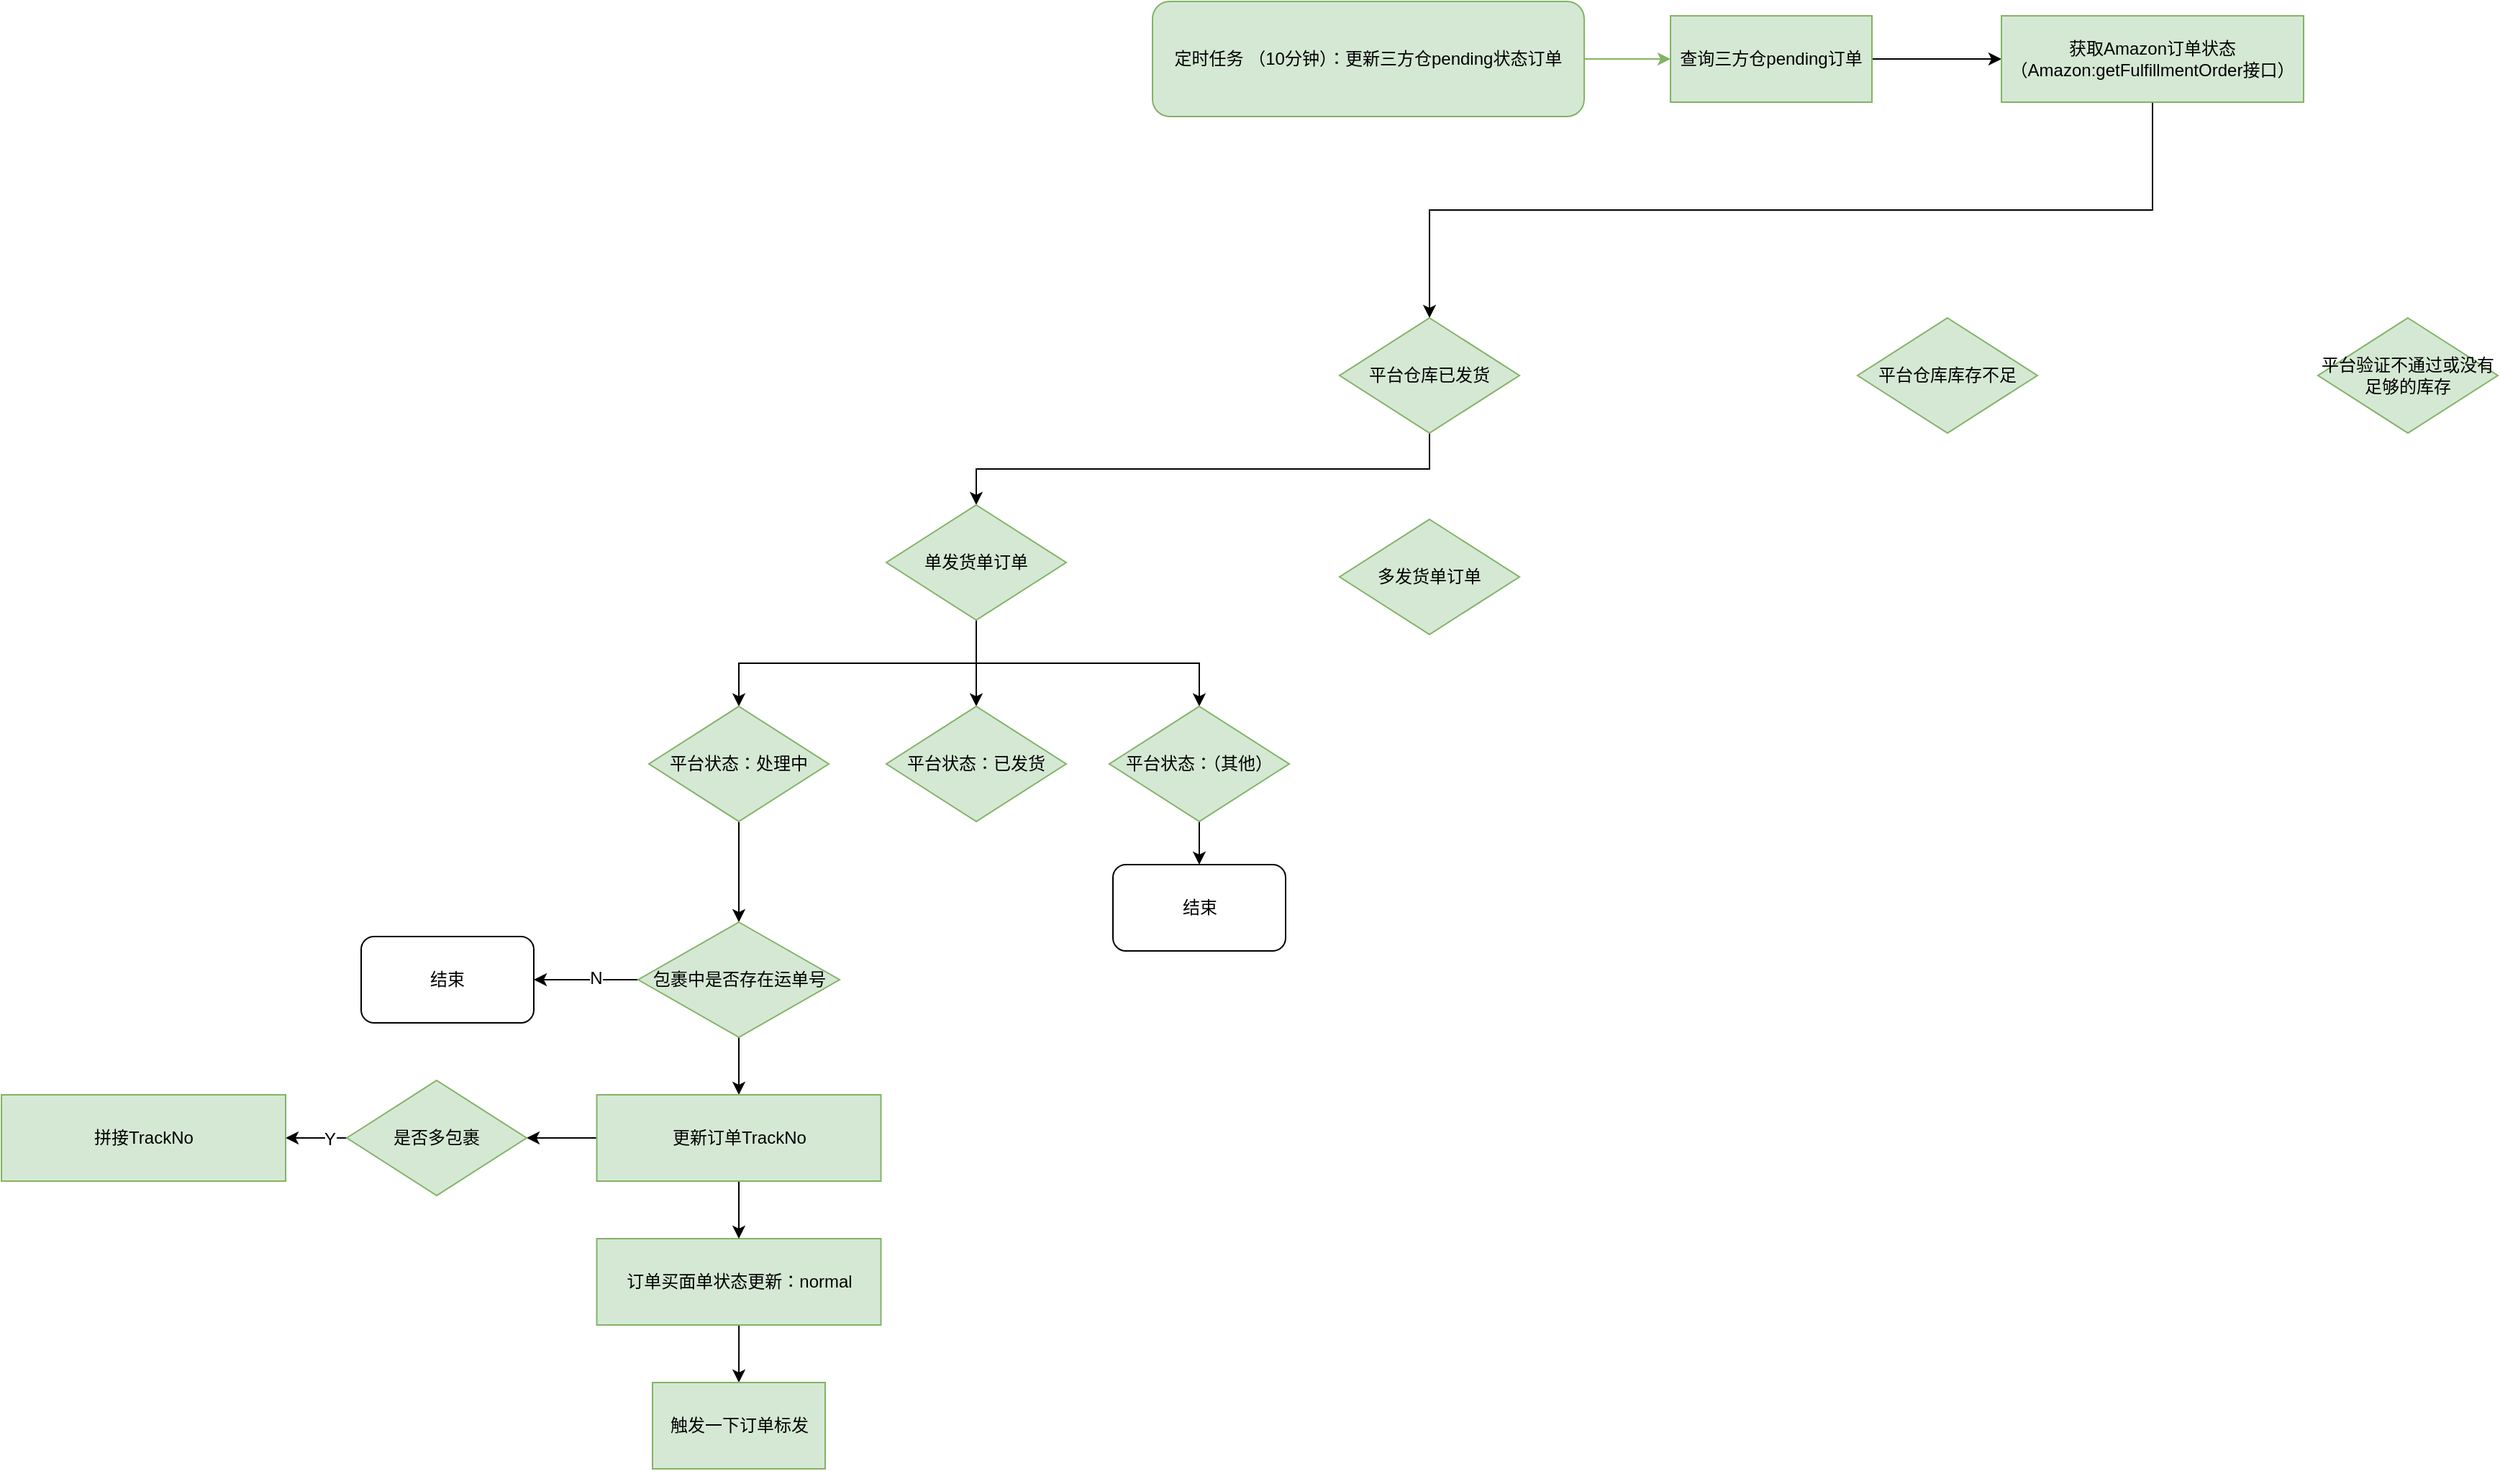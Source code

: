 <mxfile version="22.1.21" type="github">
  <diagram name="第 1 页" id="DjC-uu0HWlUSxknO-YOr">
    <mxGraphModel dx="2634" dy="792" grid="1" gridSize="10" guides="1" tooltips="1" connect="1" arrows="1" fold="1" page="1" pageScale="1" pageWidth="1200" pageHeight="1920" math="0" shadow="0">
      <root>
        <mxCell id="0" />
        <mxCell id="1" parent="0" />
        <mxCell id="fzApZML8VOYT9ygIM06l-5" style="edgeStyle=orthogonalEdgeStyle;rounded=0;orthogonalLoop=1;jettySize=auto;html=1;exitX=1;exitY=0.5;exitDx=0;exitDy=0;fontFamily=Helvetica;fontSize=12;fontColor=default;fillColor=#d5e8d4;strokeColor=#82b366;" edge="1" parent="1" source="fzApZML8VOYT9ygIM06l-3" target="fzApZML8VOYT9ygIM06l-4">
          <mxGeometry relative="1" as="geometry" />
        </mxCell>
        <mxCell id="fzApZML8VOYT9ygIM06l-3" value="定时任务 （10分钟）：更新三方仓pending状态订单" style="rounded=1;whiteSpace=wrap;html=1;strokeColor=#82b366;align=center;verticalAlign=middle;fontFamily=Helvetica;fontSize=12;fillColor=#d5e8d4;" vertex="1" parent="1">
          <mxGeometry x="-190" y="200" width="300" height="80" as="geometry" />
        </mxCell>
        <mxCell id="fzApZML8VOYT9ygIM06l-7" value="" style="edgeStyle=orthogonalEdgeStyle;rounded=0;orthogonalLoop=1;jettySize=auto;html=1;fontFamily=Helvetica;fontSize=12;fontColor=default;" edge="1" parent="1" source="fzApZML8VOYT9ygIM06l-4" target="fzApZML8VOYT9ygIM06l-6">
          <mxGeometry relative="1" as="geometry" />
        </mxCell>
        <mxCell id="fzApZML8VOYT9ygIM06l-4" value="查询三方仓pending订单" style="rounded=0;whiteSpace=wrap;html=1;strokeColor=#82b366;align=center;verticalAlign=middle;fontFamily=Helvetica;fontSize=12;fillColor=#d5e8d4;" vertex="1" parent="1">
          <mxGeometry x="170" y="210" width="140" height="60" as="geometry" />
        </mxCell>
        <mxCell id="fzApZML8VOYT9ygIM06l-12" style="edgeStyle=orthogonalEdgeStyle;rounded=0;orthogonalLoop=1;jettySize=auto;html=1;exitX=0.5;exitY=1;exitDx=0;exitDy=0;entryX=0.5;entryY=0;entryDx=0;entryDy=0;fontFamily=Helvetica;fontSize=12;fontColor=default;" edge="1" parent="1" source="fzApZML8VOYT9ygIM06l-6" target="fzApZML8VOYT9ygIM06l-8">
          <mxGeometry relative="1" as="geometry" />
        </mxCell>
        <mxCell id="fzApZML8VOYT9ygIM06l-6" value="获取Amazon订单状态（Amazon:getFulfillmentOrder接口）" style="whiteSpace=wrap;html=1;fillColor=#d5e8d4;strokeColor=#82b366;rounded=0;" vertex="1" parent="1">
          <mxGeometry x="400" y="210" width="210" height="60" as="geometry" />
        </mxCell>
        <mxCell id="fzApZML8VOYT9ygIM06l-16" style="edgeStyle=orthogonalEdgeStyle;rounded=0;orthogonalLoop=1;jettySize=auto;html=1;exitX=0.5;exitY=1;exitDx=0;exitDy=0;entryX=0.5;entryY=0;entryDx=0;entryDy=0;fontFamily=Helvetica;fontSize=12;fontColor=default;" edge="1" parent="1" source="fzApZML8VOYT9ygIM06l-8" target="fzApZML8VOYT9ygIM06l-14">
          <mxGeometry relative="1" as="geometry" />
        </mxCell>
        <mxCell id="fzApZML8VOYT9ygIM06l-8" value="平台仓库已发货" style="rhombus;whiteSpace=wrap;html=1;fillColor=#d5e8d4;strokeColor=#82b366;rounded=0;" vertex="1" parent="1">
          <mxGeometry x="-60" y="420" width="125" height="80" as="geometry" />
        </mxCell>
        <mxCell id="fzApZML8VOYT9ygIM06l-10" value="平台仓库库存不足" style="rhombus;whiteSpace=wrap;html=1;fillColor=#d5e8d4;strokeColor=#82b366;rounded=0;" vertex="1" parent="1">
          <mxGeometry x="300" y="420" width="125" height="80" as="geometry" />
        </mxCell>
        <mxCell id="fzApZML8VOYT9ygIM06l-11" value="平台验证不通过或没有足够的库存" style="rhombus;whiteSpace=wrap;html=1;fillColor=#d5e8d4;strokeColor=#82b366;rounded=0;" vertex="1" parent="1">
          <mxGeometry x="620" y="420" width="125" height="80" as="geometry" />
        </mxCell>
        <mxCell id="fzApZML8VOYT9ygIM06l-19" style="edgeStyle=orthogonalEdgeStyle;rounded=0;orthogonalLoop=1;jettySize=auto;html=1;exitX=0.5;exitY=1;exitDx=0;exitDy=0;fontFamily=Helvetica;fontSize=12;fontColor=default;" edge="1" parent="1" source="fzApZML8VOYT9ygIM06l-14" target="fzApZML8VOYT9ygIM06l-17">
          <mxGeometry relative="1" as="geometry" />
        </mxCell>
        <mxCell id="fzApZML8VOYT9ygIM06l-20" style="edgeStyle=orthogonalEdgeStyle;rounded=0;orthogonalLoop=1;jettySize=auto;html=1;exitX=0.5;exitY=1;exitDx=0;exitDy=0;entryX=0.5;entryY=0;entryDx=0;entryDy=0;fontFamily=Helvetica;fontSize=12;fontColor=default;" edge="1" parent="1" source="fzApZML8VOYT9ygIM06l-14" target="fzApZML8VOYT9ygIM06l-18">
          <mxGeometry relative="1" as="geometry" />
        </mxCell>
        <mxCell id="fzApZML8VOYT9ygIM06l-22" style="edgeStyle=orthogonalEdgeStyle;rounded=0;orthogonalLoop=1;jettySize=auto;html=1;exitX=0.5;exitY=1;exitDx=0;exitDy=0;entryX=0.5;entryY=0;entryDx=0;entryDy=0;fontFamily=Helvetica;fontSize=12;fontColor=default;" edge="1" parent="1" source="fzApZML8VOYT9ygIM06l-14" target="fzApZML8VOYT9ygIM06l-21">
          <mxGeometry relative="1" as="geometry" />
        </mxCell>
        <mxCell id="fzApZML8VOYT9ygIM06l-14" value="单发货单订单" style="rhombus;whiteSpace=wrap;html=1;fillColor=#d5e8d4;strokeColor=#82b366;rounded=0;" vertex="1" parent="1">
          <mxGeometry x="-375" y="550" width="125" height="80" as="geometry" />
        </mxCell>
        <mxCell id="fzApZML8VOYT9ygIM06l-15" value="多发货单订单" style="rhombus;whiteSpace=wrap;html=1;fillColor=#d5e8d4;strokeColor=#82b366;rounded=0;" vertex="1" parent="1">
          <mxGeometry x="-60" y="560" width="125" height="80" as="geometry" />
        </mxCell>
        <mxCell id="fzApZML8VOYT9ygIM06l-37" style="edgeStyle=orthogonalEdgeStyle;rounded=0;orthogonalLoop=1;jettySize=auto;html=1;exitX=0.5;exitY=1;exitDx=0;exitDy=0;entryX=0.5;entryY=0;entryDx=0;entryDy=0;fontFamily=Helvetica;fontSize=12;fontColor=default;" edge="1" parent="1" source="fzApZML8VOYT9ygIM06l-17" target="fzApZML8VOYT9ygIM06l-23">
          <mxGeometry relative="1" as="geometry" />
        </mxCell>
        <mxCell id="fzApZML8VOYT9ygIM06l-17" value="平台状态：处理中" style="rhombus;whiteSpace=wrap;html=1;fillColor=#d5e8d4;strokeColor=#82b366;rounded=0;" vertex="1" parent="1">
          <mxGeometry x="-540" y="690" width="125" height="80" as="geometry" />
        </mxCell>
        <mxCell id="fzApZML8VOYT9ygIM06l-18" value="平台状态：已发货" style="rhombus;whiteSpace=wrap;html=1;fillColor=#d5e8d4;strokeColor=#82b366;rounded=0;" vertex="1" parent="1">
          <mxGeometry x="-375" y="690" width="125" height="80" as="geometry" />
        </mxCell>
        <mxCell id="fzApZML8VOYT9ygIM06l-31" style="edgeStyle=orthogonalEdgeStyle;rounded=0;orthogonalLoop=1;jettySize=auto;html=1;exitX=0.5;exitY=1;exitDx=0;exitDy=0;fontFamily=Helvetica;fontSize=12;fontColor=default;" edge="1" parent="1" source="fzApZML8VOYT9ygIM06l-21" target="fzApZML8VOYT9ygIM06l-29">
          <mxGeometry relative="1" as="geometry" />
        </mxCell>
        <mxCell id="fzApZML8VOYT9ygIM06l-21" value="平台状态：（其他）" style="rhombus;whiteSpace=wrap;html=1;fillColor=#d5e8d4;strokeColor=#82b366;rounded=0;" vertex="1" parent="1">
          <mxGeometry x="-220" y="690" width="125" height="80" as="geometry" />
        </mxCell>
        <mxCell id="fzApZML8VOYT9ygIM06l-27" value="" style="edgeStyle=orthogonalEdgeStyle;rounded=0;orthogonalLoop=1;jettySize=auto;html=1;fontFamily=Helvetica;fontSize=12;fontColor=default;" edge="1" parent="1" source="fzApZML8VOYT9ygIM06l-23">
          <mxGeometry relative="1" as="geometry">
            <mxPoint x="-620" y="880" as="targetPoint" />
          </mxGeometry>
        </mxCell>
        <mxCell id="fzApZML8VOYT9ygIM06l-32" value="N" style="edgeLabel;html=1;align=center;verticalAlign=middle;resizable=0;points=[];fontSize=12;fontFamily=Helvetica;fontColor=default;" vertex="1" connectable="0" parent="fzApZML8VOYT9ygIM06l-27">
          <mxGeometry x="-0.164" y="-1" relative="1" as="geometry">
            <mxPoint x="1" as="offset" />
          </mxGeometry>
        </mxCell>
        <mxCell id="fzApZML8VOYT9ygIM06l-44" style="edgeStyle=orthogonalEdgeStyle;rounded=0;orthogonalLoop=1;jettySize=auto;html=1;exitX=0.5;exitY=1;exitDx=0;exitDy=0;entryX=0.5;entryY=0;entryDx=0;entryDy=0;fontFamily=Helvetica;fontSize=12;fontColor=default;" edge="1" parent="1" source="fzApZML8VOYT9ygIM06l-23" target="fzApZML8VOYT9ygIM06l-38">
          <mxGeometry relative="1" as="geometry" />
        </mxCell>
        <mxCell id="fzApZML8VOYT9ygIM06l-23" value="包裹中是否存在运单号" style="rhombus;whiteSpace=wrap;html=1;fillColor=#d5e8d4;strokeColor=#82b366;rounded=0;" vertex="1" parent="1">
          <mxGeometry x="-547.5" y="840" width="140" height="80" as="geometry" />
        </mxCell>
        <mxCell id="fzApZML8VOYT9ygIM06l-28" value="结束" style="rounded=1;whiteSpace=wrap;html=1;strokeColor=default;align=center;verticalAlign=middle;fontFamily=Helvetica;fontSize=12;fontColor=default;fillColor=default;" vertex="1" parent="1">
          <mxGeometry x="-740" y="850" width="120" height="60" as="geometry" />
        </mxCell>
        <mxCell id="fzApZML8VOYT9ygIM06l-29" value="结束" style="rounded=1;whiteSpace=wrap;html=1;strokeColor=default;align=center;verticalAlign=middle;fontFamily=Helvetica;fontSize=12;fontColor=default;fillColor=default;" vertex="1" parent="1">
          <mxGeometry x="-217.5" y="800" width="120" height="60" as="geometry" />
        </mxCell>
        <mxCell id="fzApZML8VOYT9ygIM06l-36" value="" style="edgeStyle=orthogonalEdgeStyle;rounded=0;orthogonalLoop=1;jettySize=auto;html=1;fontFamily=Helvetica;fontSize=12;fontColor=default;" edge="1" parent="1" source="fzApZML8VOYT9ygIM06l-33" target="fzApZML8VOYT9ygIM06l-35">
          <mxGeometry relative="1" as="geometry" />
        </mxCell>
        <mxCell id="fzApZML8VOYT9ygIM06l-33" value="订单买面单状态更新：normal" style="whiteSpace=wrap;html=1;fillColor=#d5e8d4;strokeColor=#82b366;rounded=0;" vertex="1" parent="1">
          <mxGeometry x="-576.25" y="1060" width="197.5" height="60" as="geometry" />
        </mxCell>
        <mxCell id="fzApZML8VOYT9ygIM06l-35" value="触发一下订单标发" style="whiteSpace=wrap;html=1;fillColor=#d5e8d4;strokeColor=#82b366;rounded=0;" vertex="1" parent="1">
          <mxGeometry x="-537.5" y="1160" width="120" height="60" as="geometry" />
        </mxCell>
        <mxCell id="fzApZML8VOYT9ygIM06l-41" style="edgeStyle=orthogonalEdgeStyle;rounded=0;orthogonalLoop=1;jettySize=auto;html=1;exitX=0;exitY=0.5;exitDx=0;exitDy=0;entryX=1;entryY=0.5;entryDx=0;entryDy=0;fontFamily=Helvetica;fontSize=12;fontColor=default;" edge="1" parent="1" source="fzApZML8VOYT9ygIM06l-38" target="fzApZML8VOYT9ygIM06l-39">
          <mxGeometry relative="1" as="geometry" />
        </mxCell>
        <mxCell id="fzApZML8VOYT9ygIM06l-45" style="edgeStyle=orthogonalEdgeStyle;rounded=0;orthogonalLoop=1;jettySize=auto;html=1;exitX=0.5;exitY=1;exitDx=0;exitDy=0;entryX=0.5;entryY=0;entryDx=0;entryDy=0;fontFamily=Helvetica;fontSize=12;fontColor=default;" edge="1" parent="1" source="fzApZML8VOYT9ygIM06l-38" target="fzApZML8VOYT9ygIM06l-33">
          <mxGeometry relative="1" as="geometry" />
        </mxCell>
        <mxCell id="fzApZML8VOYT9ygIM06l-38" value="更新订单TrackNo" style="whiteSpace=wrap;html=1;fillColor=#d5e8d4;strokeColor=#82b366;rounded=0;" vertex="1" parent="1">
          <mxGeometry x="-576.25" y="960" width="197.5" height="60" as="geometry" />
        </mxCell>
        <mxCell id="fzApZML8VOYT9ygIM06l-42" style="edgeStyle=orthogonalEdgeStyle;rounded=0;orthogonalLoop=1;jettySize=auto;html=1;exitX=0;exitY=0.5;exitDx=0;exitDy=0;entryX=1;entryY=0.5;entryDx=0;entryDy=0;fontFamily=Helvetica;fontSize=12;fontColor=default;" edge="1" parent="1" source="fzApZML8VOYT9ygIM06l-39" target="fzApZML8VOYT9ygIM06l-40">
          <mxGeometry relative="1" as="geometry" />
        </mxCell>
        <mxCell id="fzApZML8VOYT9ygIM06l-43" value="Y" style="edgeLabel;html=1;align=center;verticalAlign=middle;resizable=0;points=[];fontSize=12;fontFamily=Helvetica;fontColor=default;" vertex="1" connectable="0" parent="fzApZML8VOYT9ygIM06l-42">
          <mxGeometry x="-0.38" y="1" relative="1" as="geometry">
            <mxPoint x="1" as="offset" />
          </mxGeometry>
        </mxCell>
        <mxCell id="fzApZML8VOYT9ygIM06l-39" value="是否多包裹" style="rhombus;whiteSpace=wrap;html=1;fillColor=#d5e8d4;strokeColor=#82b366;rounded=0;" vertex="1" parent="1">
          <mxGeometry x="-750" y="950" width="125" height="80" as="geometry" />
        </mxCell>
        <mxCell id="fzApZML8VOYT9ygIM06l-40" value="拼接TrackNo" style="whiteSpace=wrap;html=1;fillColor=#d5e8d4;strokeColor=#82b366;rounded=0;" vertex="1" parent="1">
          <mxGeometry x="-990" y="960" width="197.5" height="60" as="geometry" />
        </mxCell>
      </root>
    </mxGraphModel>
  </diagram>
</mxfile>
